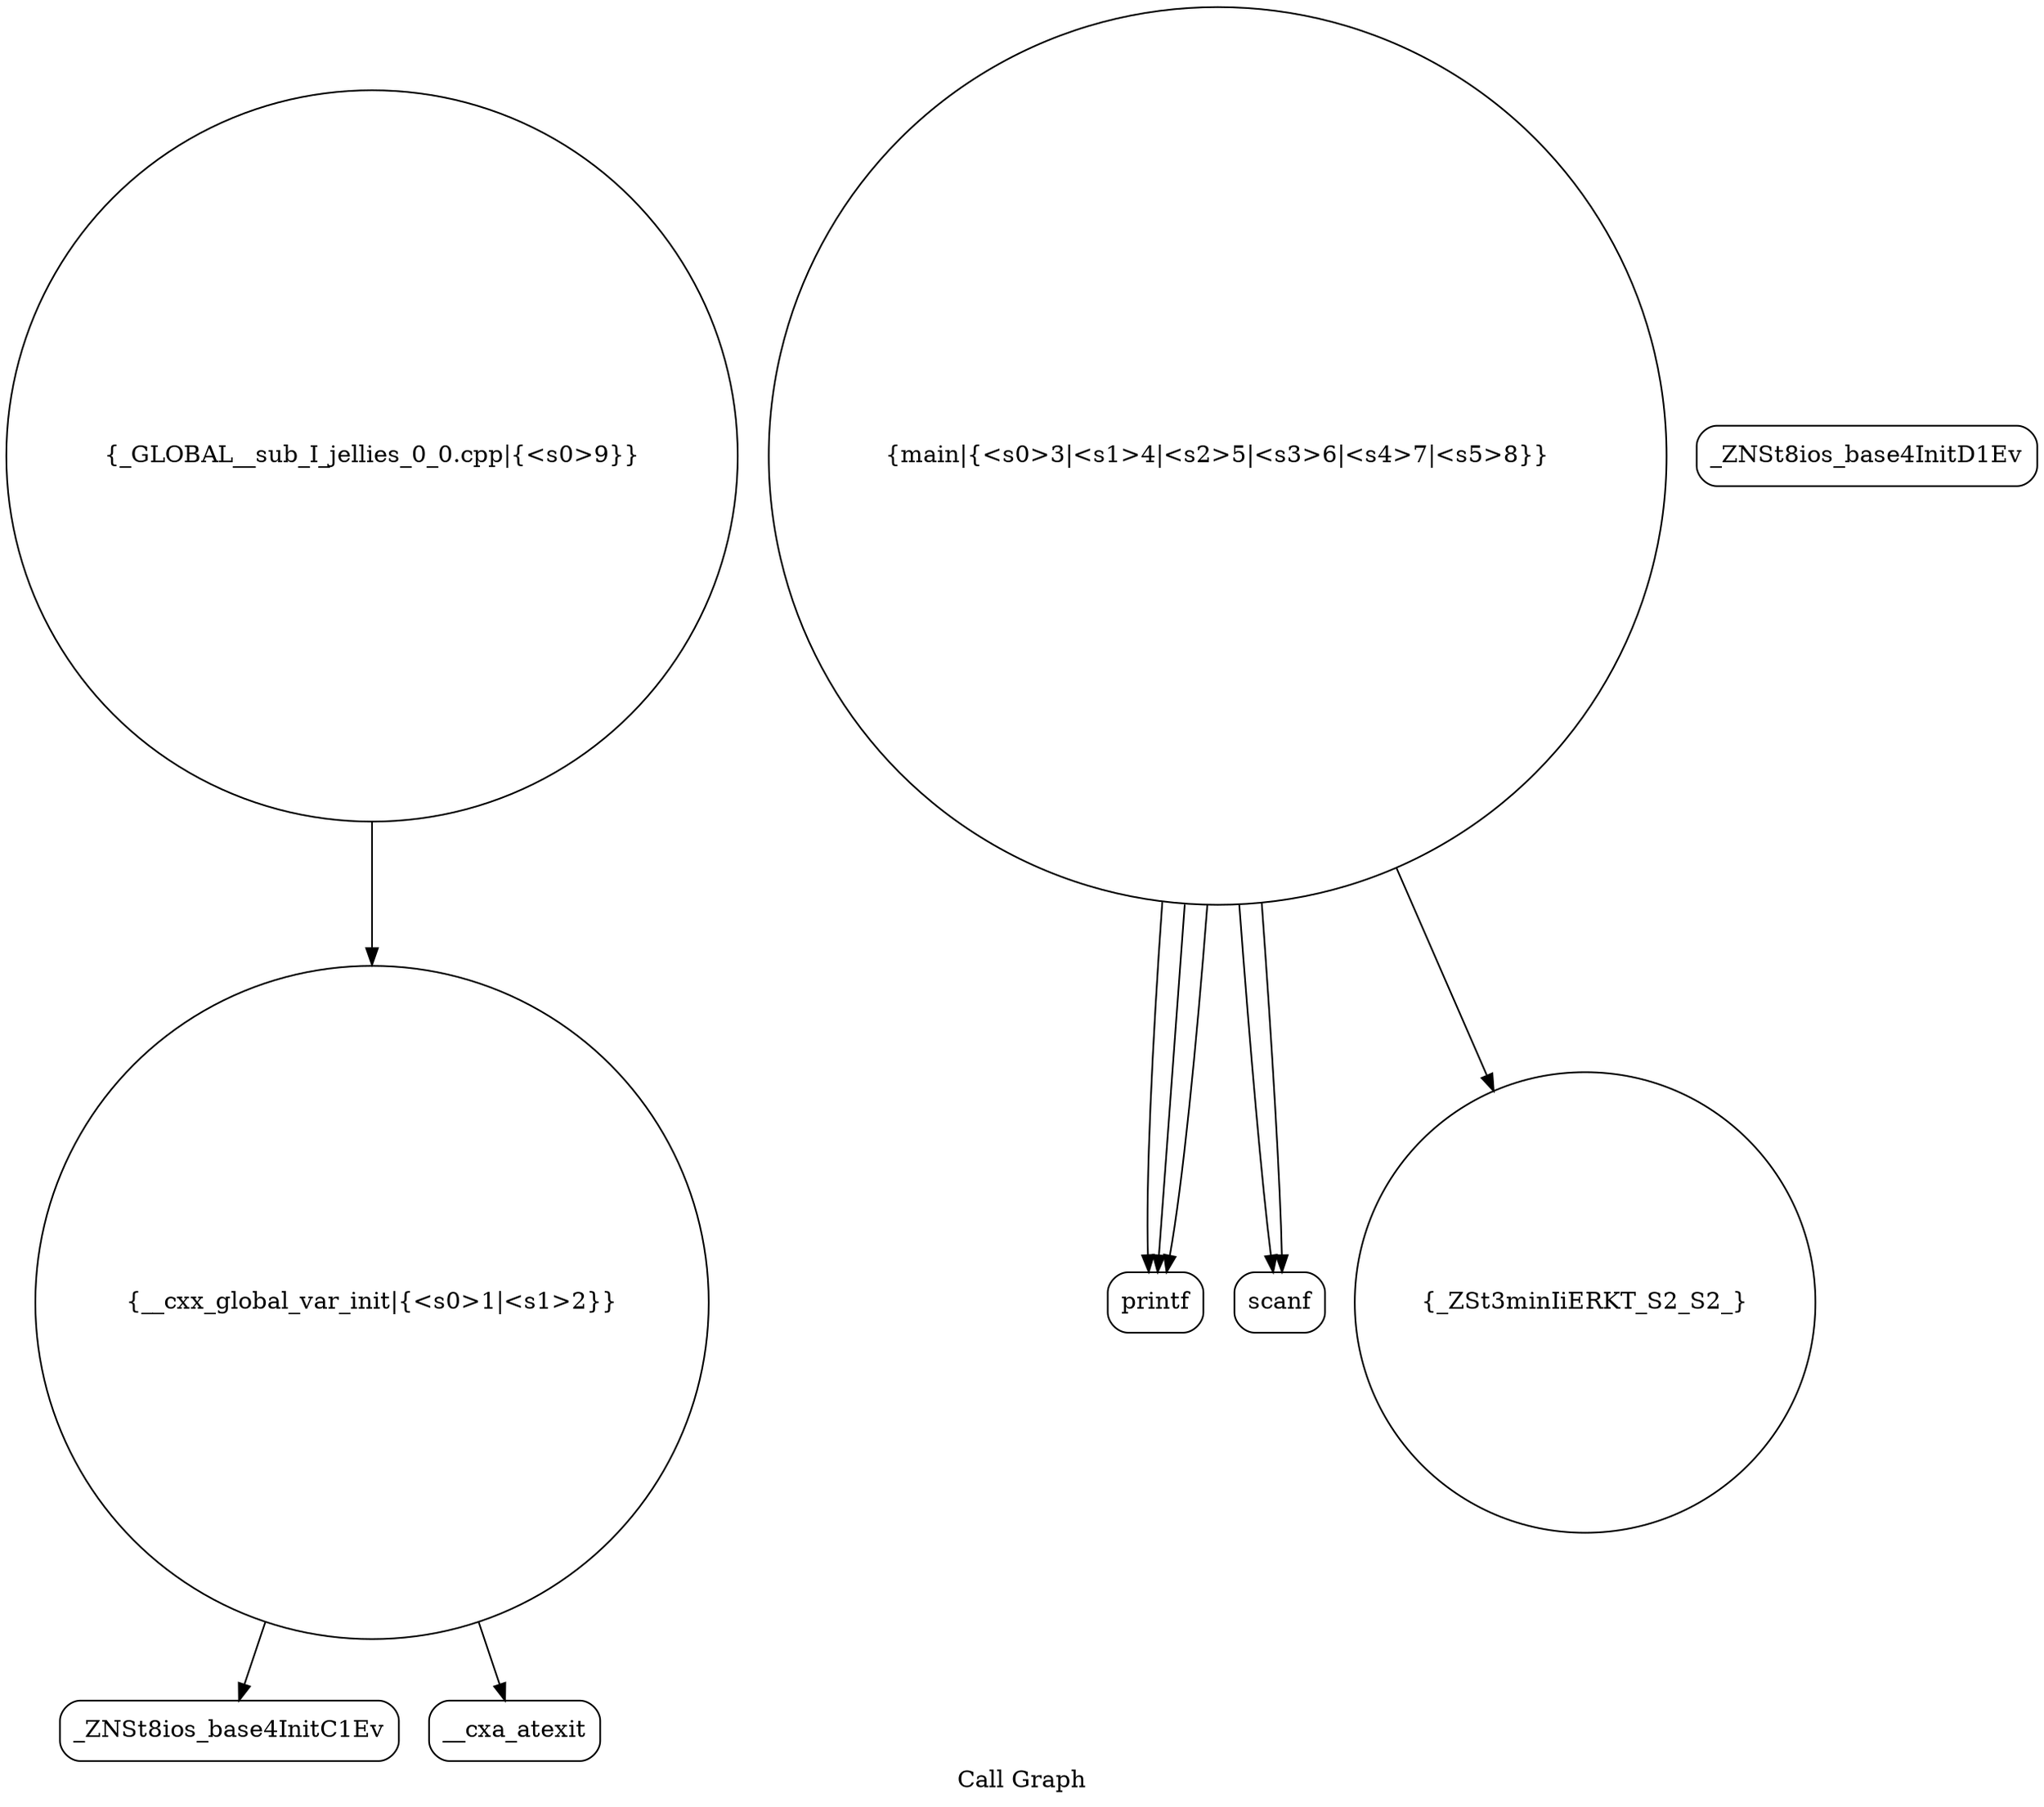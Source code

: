 digraph "Call Graph" {
	label="Call Graph";

	Node0x562eb71c0c90 [shape=record,shape=circle,label="{__cxx_global_var_init|{<s0>1|<s1>2}}"];
	Node0x562eb71c0c90:s0 -> Node0x562eb71c1120[color=black];
	Node0x562eb71c0c90:s1 -> Node0x562eb71c1220[color=black];
	Node0x562eb71c1420 [shape=record,shape=Mrecord,label="{printf}"];
	Node0x562eb71c11a0 [shape=record,shape=Mrecord,label="{_ZNSt8ios_base4InitD1Ev}"];
	Node0x562eb71c12a0 [shape=record,shape=circle,label="{main|{<s0>3|<s1>4|<s2>5|<s3>6|<s4>7|<s5>8}}"];
	Node0x562eb71c12a0:s0 -> Node0x562eb71c1320[color=black];
	Node0x562eb71c12a0:s1 -> Node0x562eb71c1320[color=black];
	Node0x562eb71c12a0:s2 -> Node0x562eb71c13a0[color=black];
	Node0x562eb71c12a0:s3 -> Node0x562eb71c1420[color=black];
	Node0x562eb71c12a0:s4 -> Node0x562eb71c1420[color=black];
	Node0x562eb71c12a0:s5 -> Node0x562eb71c1420[color=black];
	Node0x562eb71c13a0 [shape=record,shape=circle,label="{_ZSt3minIiERKT_S2_S2_}"];
	Node0x562eb71c1120 [shape=record,shape=Mrecord,label="{_ZNSt8ios_base4InitC1Ev}"];
	Node0x562eb71c14a0 [shape=record,shape=circle,label="{_GLOBAL__sub_I_jellies_0_0.cpp|{<s0>9}}"];
	Node0x562eb71c14a0:s0 -> Node0x562eb71c0c90[color=black];
	Node0x562eb71c1220 [shape=record,shape=Mrecord,label="{__cxa_atexit}"];
	Node0x562eb71c1320 [shape=record,shape=Mrecord,label="{scanf}"];
}
